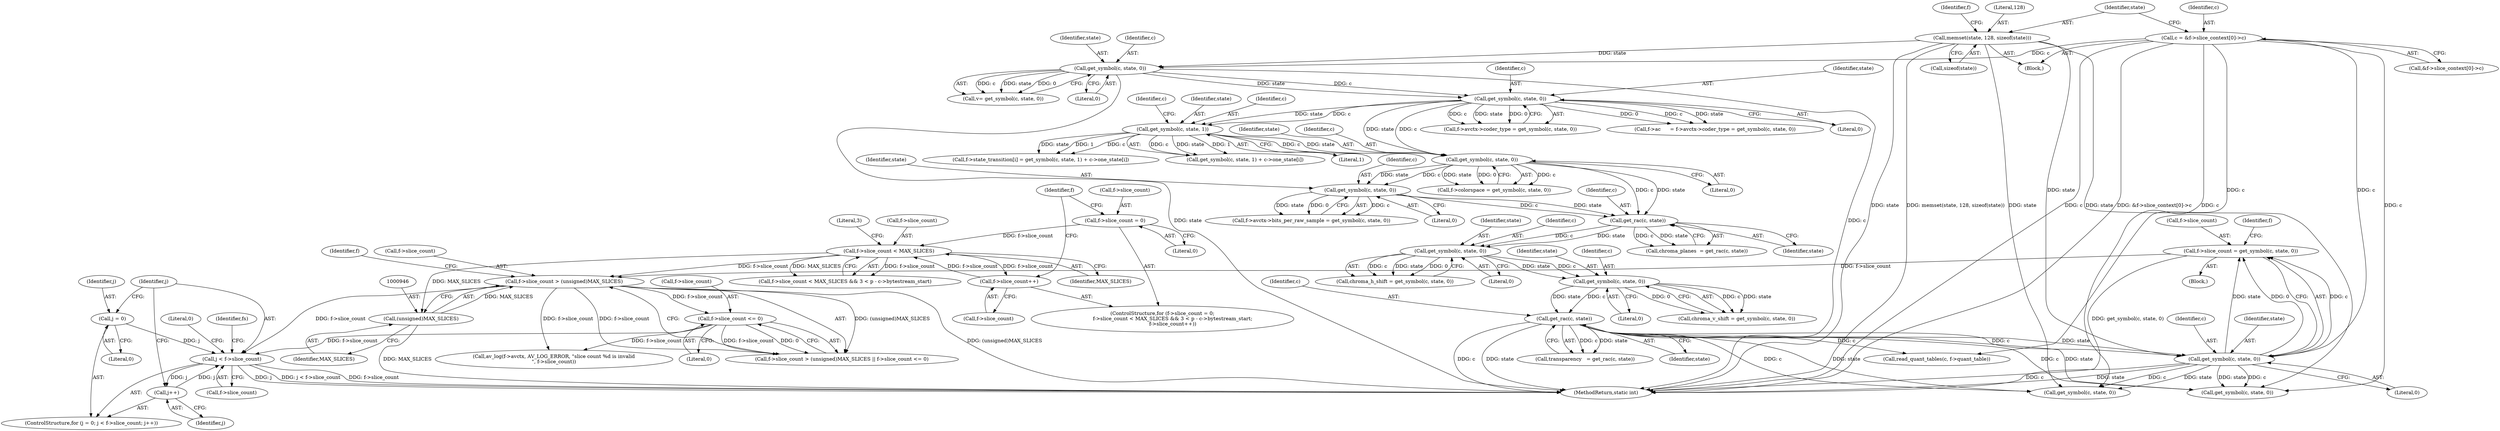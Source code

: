 digraph "0_FFmpeg_547d690d676064069d44703a1917e0dab7e33445@pointer" {
"1000969" [label="(Call,j < f->slice_count)"];
"1000966" [label="(Call,j = 0)"];
"1000974" [label="(Call,j++)"];
"1000969" [label="(Call,j < f->slice_count)"];
"1000941" [label="(Call,f->slice_count > (unsigned)MAX_SLICES)"];
"1000864" [label="(Call,f->slice_count = get_symbol(c, state, 0))"];
"1000868" [label="(Call,get_symbol(c, state, 0))"];
"1000254" [label="(Call,get_rac(c, state))"];
"1000248" [label="(Call,get_symbol(c, state, 0))"];
"1000242" [label="(Call,get_symbol(c, state, 0))"];
"1000237" [label="(Call,get_rac(c, state))"];
"1000215" [label="(Call,get_symbol(c, state, 0))"];
"1000202" [label="(Call,get_symbol(c, state, 1))"];
"1000175" [label="(Call,get_symbol(c, state, 0))"];
"1000142" [label="(Call,get_symbol(c, state, 0))"];
"1000113" [label="(Call,c = &f->slice_context[0]->c)"];
"1000123" [label="(Call,memset(state, 128, sizeof(state)))"];
"1000231" [label="(Call,get_symbol(c, state, 0))"];
"1000887" [label="(Call,f->slice_count < MAX_SLICES)"];
"1000899" [label="(Call,f->slice_count++)"];
"1000881" [label="(Call,f->slice_count = 0)"];
"1000945" [label="(Call,(unsigned)MAX_SLICES)"];
"1000948" [label="(Call,f->slice_count <= 0)"];
"1000205" [label="(Literal,1)"];
"1000142" [label="(Call,get_symbol(c, state, 0))"];
"1000943" [label="(Identifier,f)"];
"1000195" [label="(Call,f->state_transition[i] = get_symbol(c, state, 1) + c->one_state[i])"];
"1000970" [label="(Identifier,j)"];
"1000217" [label="(Identifier,state)"];
"1001294" [label="(Literal,0)"];
"1000169" [label="(Call,f->avctx->coder_type = get_symbol(c, state, 0))"];
"1000218" [label="(Literal,0)"];
"1000967" [label="(Identifier,j)"];
"1000240" [label="(Call,chroma_h_shift = get_symbol(c, state, 0))"];
"1000177" [label="(Identifier,state)"];
"1000131" [label="(Identifier,f)"];
"1000204" [label="(Identifier,state)"];
"1000248" [label="(Call,get_symbol(c, state, 0))"];
"1000114" [label="(Identifier,c)"];
"1000124" [label="(Identifier,state)"];
"1000949" [label="(Call,f->slice_count)"];
"1000251" [label="(Literal,0)"];
"1000865" [label="(Call,f->slice_count)"];
"1000969" [label="(Call,j < f->slice_count)"];
"1000254" [label="(Call,get_rac(c, state))"];
"1000941" [label="(Call,f->slice_count > (unsigned)MAX_SLICES)"];
"1000176" [label="(Identifier,c)"];
"1000203" [label="(Identifier,c)"];
"1000888" [label="(Call,f->slice_count)"];
"1001295" [label="(MethodReturn,static int)"];
"1000211" [label="(Call,f->colorspace = get_symbol(c, state, 0))"];
"1000940" [label="(Call,f->slice_count > (unsigned)MAX_SLICES || f->slice_count <= 0)"];
"1000113" [label="(Call,c = &f->slice_context[0]->c)"];
"1000225" [label="(Call,f->avctx->bits_per_raw_sample = get_symbol(c, state, 0))"];
"1000838" [label="(Call,read_quant_tables(c, f->quant_table))"];
"1000954" [label="(Call,av_log(f->avctx, AV_LOG_ERROR, \"slice count %d is invalid\n\", f->slice_count))"];
"1000971" [label="(Call,f->slice_count)"];
"1000104" [label="(Block,)"];
"1000900" [label="(Call,f->slice_count)"];
"1000250" [label="(Identifier,state)"];
"1000889" [label="(Identifier,f)"];
"1000232" [label="(Identifier,c)"];
"1000238" [label="(Identifier,c)"];
"1000881" [label="(Call,f->slice_count = 0)"];
"1000165" [label="(Call,f->ac      = f->avctx->coder_type = get_symbol(c, state, 0))"];
"1000880" [label="(ControlStructure,for (f->slice_count = 0;\n             f->slice_count < MAX_SLICES && 3 < p - c->bytestream_start;\n             f->slice_count++))"];
"1000871" [label="(Literal,0)"];
"1000255" [label="(Identifier,c)"];
"1000863" [label="(Block,)"];
"1000975" [label="(Identifier,j)"];
"1000886" [label="(Call,f->slice_count < MAX_SLICES && 3 < p - c->bytestream_start)"];
"1000234" [label="(Literal,0)"];
"1000966" [label="(Call,j = 0)"];
"1000870" [label="(Identifier,state)"];
"1000249" [label="(Identifier,c)"];
"1000965" [label="(ControlStructure,for (j = 0; j < f->slice_count; j++))"];
"1000233" [label="(Identifier,state)"];
"1000237" [label="(Call,get_rac(c, state))"];
"1000140" [label="(Call,v= get_symbol(c, state, 0))"];
"1000252" [label="(Call,transparency   = get_rac(c, state))"];
"1000145" [label="(Literal,0)"];
"1000868" [label="(Call,get_symbol(c, state, 0))"];
"1000235" [label="(Call,chroma_planes  = get_rac(c, state))"];
"1000893" [label="(Literal,3)"];
"1000244" [label="(Identifier,state)"];
"1000125" [label="(Literal,128)"];
"1000243" [label="(Identifier,c)"];
"1000864" [label="(Call,f->slice_count = get_symbol(c, state, 0))"];
"1000215" [label="(Call,get_symbol(c, state, 0))"];
"1000948" [label="(Call,f->slice_count <= 0)"];
"1001201" [label="(Call,get_symbol(c, state, 0))"];
"1000115" [label="(Call,&f->slice_context[0]->c)"];
"1000231" [label="(Call,get_symbol(c, state, 0))"];
"1000869" [label="(Identifier,c)"];
"1000126" [label="(Call,sizeof(state))"];
"1000974" [label="(Call,j++)"];
"1000201" [label="(Call,get_symbol(c, state, 1) + c->one_state[i])"];
"1000942" [label="(Call,f->slice_count)"];
"1000246" [label="(Call,chroma_v_shift = get_symbol(c, state, 0))"];
"1000245" [label="(Literal,0)"];
"1000175" [label="(Call,get_symbol(c, state, 0))"];
"1000208" [label="(Identifier,c)"];
"1000256" [label="(Identifier,state)"];
"1000216" [label="(Identifier,c)"];
"1000950" [label="(Identifier,f)"];
"1000202" [label="(Call,get_symbol(c, state, 1))"];
"1000239" [label="(Identifier,state)"];
"1000968" [label="(Literal,0)"];
"1000178" [label="(Literal,0)"];
"1000945" [label="(Call,(unsigned)MAX_SLICES)"];
"1000891" [label="(Identifier,MAX_SLICES)"];
"1000882" [label="(Call,f->slice_count)"];
"1000885" [label="(Literal,0)"];
"1000242" [label="(Call,get_symbol(c, state, 0))"];
"1000144" [label="(Identifier,state)"];
"1000143" [label="(Identifier,c)"];
"1000952" [label="(Literal,0)"];
"1001016" [label="(Call,get_symbol(c, state, 0))"];
"1000887" [label="(Call,f->slice_count < MAX_SLICES)"];
"1000979" [label="(Identifier,fs)"];
"1000123" [label="(Call,memset(state, 128, sizeof(state)))"];
"1000899" [label="(Call,f->slice_count++)"];
"1000947" [label="(Identifier,MAX_SLICES)"];
"1000969" -> "1000965"  [label="AST: "];
"1000969" -> "1000971"  [label="CFG: "];
"1000970" -> "1000969"  [label="AST: "];
"1000971" -> "1000969"  [label="AST: "];
"1000979" -> "1000969"  [label="CFG: "];
"1001294" -> "1000969"  [label="CFG: "];
"1000969" -> "1001295"  [label="DDG: j < f->slice_count"];
"1000969" -> "1001295"  [label="DDG: f->slice_count"];
"1000969" -> "1001295"  [label="DDG: j"];
"1000966" -> "1000969"  [label="DDG: j"];
"1000974" -> "1000969"  [label="DDG: j"];
"1000941" -> "1000969"  [label="DDG: f->slice_count"];
"1000948" -> "1000969"  [label="DDG: f->slice_count"];
"1000969" -> "1000974"  [label="DDG: j"];
"1000966" -> "1000965"  [label="AST: "];
"1000966" -> "1000968"  [label="CFG: "];
"1000967" -> "1000966"  [label="AST: "];
"1000968" -> "1000966"  [label="AST: "];
"1000970" -> "1000966"  [label="CFG: "];
"1000974" -> "1000965"  [label="AST: "];
"1000974" -> "1000975"  [label="CFG: "];
"1000975" -> "1000974"  [label="AST: "];
"1000970" -> "1000974"  [label="CFG: "];
"1000941" -> "1000940"  [label="AST: "];
"1000941" -> "1000945"  [label="CFG: "];
"1000942" -> "1000941"  [label="AST: "];
"1000945" -> "1000941"  [label="AST: "];
"1000950" -> "1000941"  [label="CFG: "];
"1000940" -> "1000941"  [label="CFG: "];
"1000941" -> "1001295"  [label="DDG: (unsigned)MAX_SLICES"];
"1000941" -> "1000940"  [label="DDG: f->slice_count"];
"1000941" -> "1000940"  [label="DDG: (unsigned)MAX_SLICES"];
"1000864" -> "1000941"  [label="DDG: f->slice_count"];
"1000887" -> "1000941"  [label="DDG: f->slice_count"];
"1000945" -> "1000941"  [label="DDG: MAX_SLICES"];
"1000941" -> "1000948"  [label="DDG: f->slice_count"];
"1000941" -> "1000954"  [label="DDG: f->slice_count"];
"1000864" -> "1000863"  [label="AST: "];
"1000864" -> "1000868"  [label="CFG: "];
"1000865" -> "1000864"  [label="AST: "];
"1000868" -> "1000864"  [label="AST: "];
"1000943" -> "1000864"  [label="CFG: "];
"1000864" -> "1001295"  [label="DDG: get_symbol(c, state, 0)"];
"1000868" -> "1000864"  [label="DDG: c"];
"1000868" -> "1000864"  [label="DDG: state"];
"1000868" -> "1000864"  [label="DDG: 0"];
"1000868" -> "1000871"  [label="CFG: "];
"1000869" -> "1000868"  [label="AST: "];
"1000870" -> "1000868"  [label="AST: "];
"1000871" -> "1000868"  [label="AST: "];
"1000868" -> "1001295"  [label="DDG: state"];
"1000868" -> "1001295"  [label="DDG: c"];
"1000254" -> "1000868"  [label="DDG: c"];
"1000254" -> "1000868"  [label="DDG: state"];
"1000113" -> "1000868"  [label="DDG: c"];
"1000123" -> "1000868"  [label="DDG: state"];
"1000868" -> "1001016"  [label="DDG: c"];
"1000868" -> "1001016"  [label="DDG: state"];
"1000868" -> "1001201"  [label="DDG: c"];
"1000868" -> "1001201"  [label="DDG: state"];
"1000254" -> "1000252"  [label="AST: "];
"1000254" -> "1000256"  [label="CFG: "];
"1000255" -> "1000254"  [label="AST: "];
"1000256" -> "1000254"  [label="AST: "];
"1000252" -> "1000254"  [label="CFG: "];
"1000254" -> "1001295"  [label="DDG: c"];
"1000254" -> "1001295"  [label="DDG: state"];
"1000254" -> "1000252"  [label="DDG: c"];
"1000254" -> "1000252"  [label="DDG: state"];
"1000248" -> "1000254"  [label="DDG: c"];
"1000248" -> "1000254"  [label="DDG: state"];
"1000254" -> "1000838"  [label="DDG: c"];
"1000254" -> "1001016"  [label="DDG: c"];
"1000254" -> "1001016"  [label="DDG: state"];
"1000254" -> "1001201"  [label="DDG: c"];
"1000254" -> "1001201"  [label="DDG: state"];
"1000248" -> "1000246"  [label="AST: "];
"1000248" -> "1000251"  [label="CFG: "];
"1000249" -> "1000248"  [label="AST: "];
"1000250" -> "1000248"  [label="AST: "];
"1000251" -> "1000248"  [label="AST: "];
"1000246" -> "1000248"  [label="CFG: "];
"1000248" -> "1000246"  [label="DDG: c"];
"1000248" -> "1000246"  [label="DDG: state"];
"1000248" -> "1000246"  [label="DDG: 0"];
"1000242" -> "1000248"  [label="DDG: c"];
"1000242" -> "1000248"  [label="DDG: state"];
"1000242" -> "1000240"  [label="AST: "];
"1000242" -> "1000245"  [label="CFG: "];
"1000243" -> "1000242"  [label="AST: "];
"1000244" -> "1000242"  [label="AST: "];
"1000245" -> "1000242"  [label="AST: "];
"1000240" -> "1000242"  [label="CFG: "];
"1000242" -> "1000240"  [label="DDG: c"];
"1000242" -> "1000240"  [label="DDG: state"];
"1000242" -> "1000240"  [label="DDG: 0"];
"1000237" -> "1000242"  [label="DDG: c"];
"1000237" -> "1000242"  [label="DDG: state"];
"1000237" -> "1000235"  [label="AST: "];
"1000237" -> "1000239"  [label="CFG: "];
"1000238" -> "1000237"  [label="AST: "];
"1000239" -> "1000237"  [label="AST: "];
"1000235" -> "1000237"  [label="CFG: "];
"1000237" -> "1000235"  [label="DDG: c"];
"1000237" -> "1000235"  [label="DDG: state"];
"1000215" -> "1000237"  [label="DDG: c"];
"1000215" -> "1000237"  [label="DDG: state"];
"1000231" -> "1000237"  [label="DDG: c"];
"1000231" -> "1000237"  [label="DDG: state"];
"1000215" -> "1000211"  [label="AST: "];
"1000215" -> "1000218"  [label="CFG: "];
"1000216" -> "1000215"  [label="AST: "];
"1000217" -> "1000215"  [label="AST: "];
"1000218" -> "1000215"  [label="AST: "];
"1000211" -> "1000215"  [label="CFG: "];
"1000215" -> "1000211"  [label="DDG: c"];
"1000215" -> "1000211"  [label="DDG: state"];
"1000215" -> "1000211"  [label="DDG: 0"];
"1000202" -> "1000215"  [label="DDG: c"];
"1000202" -> "1000215"  [label="DDG: state"];
"1000175" -> "1000215"  [label="DDG: c"];
"1000175" -> "1000215"  [label="DDG: state"];
"1000215" -> "1000231"  [label="DDG: c"];
"1000215" -> "1000231"  [label="DDG: state"];
"1000202" -> "1000201"  [label="AST: "];
"1000202" -> "1000205"  [label="CFG: "];
"1000203" -> "1000202"  [label="AST: "];
"1000204" -> "1000202"  [label="AST: "];
"1000205" -> "1000202"  [label="AST: "];
"1000208" -> "1000202"  [label="CFG: "];
"1000202" -> "1000195"  [label="DDG: c"];
"1000202" -> "1000195"  [label="DDG: state"];
"1000202" -> "1000195"  [label="DDG: 1"];
"1000202" -> "1000201"  [label="DDG: c"];
"1000202" -> "1000201"  [label="DDG: state"];
"1000202" -> "1000201"  [label="DDG: 1"];
"1000175" -> "1000202"  [label="DDG: c"];
"1000175" -> "1000202"  [label="DDG: state"];
"1000175" -> "1000169"  [label="AST: "];
"1000175" -> "1000178"  [label="CFG: "];
"1000176" -> "1000175"  [label="AST: "];
"1000177" -> "1000175"  [label="AST: "];
"1000178" -> "1000175"  [label="AST: "];
"1000169" -> "1000175"  [label="CFG: "];
"1000175" -> "1000165"  [label="DDG: c"];
"1000175" -> "1000165"  [label="DDG: state"];
"1000175" -> "1000165"  [label="DDG: 0"];
"1000175" -> "1000169"  [label="DDG: c"];
"1000175" -> "1000169"  [label="DDG: state"];
"1000175" -> "1000169"  [label="DDG: 0"];
"1000142" -> "1000175"  [label="DDG: c"];
"1000142" -> "1000175"  [label="DDG: state"];
"1000142" -> "1000140"  [label="AST: "];
"1000142" -> "1000145"  [label="CFG: "];
"1000143" -> "1000142"  [label="AST: "];
"1000144" -> "1000142"  [label="AST: "];
"1000145" -> "1000142"  [label="AST: "];
"1000140" -> "1000142"  [label="CFG: "];
"1000142" -> "1001295"  [label="DDG: state"];
"1000142" -> "1001295"  [label="DDG: c"];
"1000142" -> "1000140"  [label="DDG: c"];
"1000142" -> "1000140"  [label="DDG: state"];
"1000142" -> "1000140"  [label="DDG: 0"];
"1000113" -> "1000142"  [label="DDG: c"];
"1000123" -> "1000142"  [label="DDG: state"];
"1000113" -> "1000104"  [label="AST: "];
"1000113" -> "1000115"  [label="CFG: "];
"1000114" -> "1000113"  [label="AST: "];
"1000115" -> "1000113"  [label="AST: "];
"1000124" -> "1000113"  [label="CFG: "];
"1000113" -> "1001295"  [label="DDG: c"];
"1000113" -> "1001295"  [label="DDG: &f->slice_context[0]->c"];
"1000113" -> "1000838"  [label="DDG: c"];
"1000113" -> "1001016"  [label="DDG: c"];
"1000113" -> "1001201"  [label="DDG: c"];
"1000123" -> "1000104"  [label="AST: "];
"1000123" -> "1000126"  [label="CFG: "];
"1000124" -> "1000123"  [label="AST: "];
"1000125" -> "1000123"  [label="AST: "];
"1000126" -> "1000123"  [label="AST: "];
"1000131" -> "1000123"  [label="CFG: "];
"1000123" -> "1001295"  [label="DDG: memset(state, 128, sizeof(state))"];
"1000123" -> "1001295"  [label="DDG: state"];
"1000123" -> "1001016"  [label="DDG: state"];
"1000123" -> "1001201"  [label="DDG: state"];
"1000231" -> "1000225"  [label="AST: "];
"1000231" -> "1000234"  [label="CFG: "];
"1000232" -> "1000231"  [label="AST: "];
"1000233" -> "1000231"  [label="AST: "];
"1000234" -> "1000231"  [label="AST: "];
"1000225" -> "1000231"  [label="CFG: "];
"1000231" -> "1000225"  [label="DDG: c"];
"1000231" -> "1000225"  [label="DDG: state"];
"1000231" -> "1000225"  [label="DDG: 0"];
"1000887" -> "1000886"  [label="AST: "];
"1000887" -> "1000891"  [label="CFG: "];
"1000888" -> "1000887"  [label="AST: "];
"1000891" -> "1000887"  [label="AST: "];
"1000893" -> "1000887"  [label="CFG: "];
"1000886" -> "1000887"  [label="CFG: "];
"1000887" -> "1000886"  [label="DDG: f->slice_count"];
"1000887" -> "1000886"  [label="DDG: MAX_SLICES"];
"1000899" -> "1000887"  [label="DDG: f->slice_count"];
"1000881" -> "1000887"  [label="DDG: f->slice_count"];
"1000887" -> "1000899"  [label="DDG: f->slice_count"];
"1000887" -> "1000945"  [label="DDG: MAX_SLICES"];
"1000899" -> "1000880"  [label="AST: "];
"1000899" -> "1000900"  [label="CFG: "];
"1000900" -> "1000899"  [label="AST: "];
"1000889" -> "1000899"  [label="CFG: "];
"1000881" -> "1000880"  [label="AST: "];
"1000881" -> "1000885"  [label="CFG: "];
"1000882" -> "1000881"  [label="AST: "];
"1000885" -> "1000881"  [label="AST: "];
"1000889" -> "1000881"  [label="CFG: "];
"1000945" -> "1000947"  [label="CFG: "];
"1000946" -> "1000945"  [label="AST: "];
"1000947" -> "1000945"  [label="AST: "];
"1000945" -> "1001295"  [label="DDG: MAX_SLICES"];
"1000948" -> "1000940"  [label="AST: "];
"1000948" -> "1000952"  [label="CFG: "];
"1000949" -> "1000948"  [label="AST: "];
"1000952" -> "1000948"  [label="AST: "];
"1000940" -> "1000948"  [label="CFG: "];
"1000948" -> "1000940"  [label="DDG: f->slice_count"];
"1000948" -> "1000940"  [label="DDG: 0"];
"1000948" -> "1000954"  [label="DDG: f->slice_count"];
}
